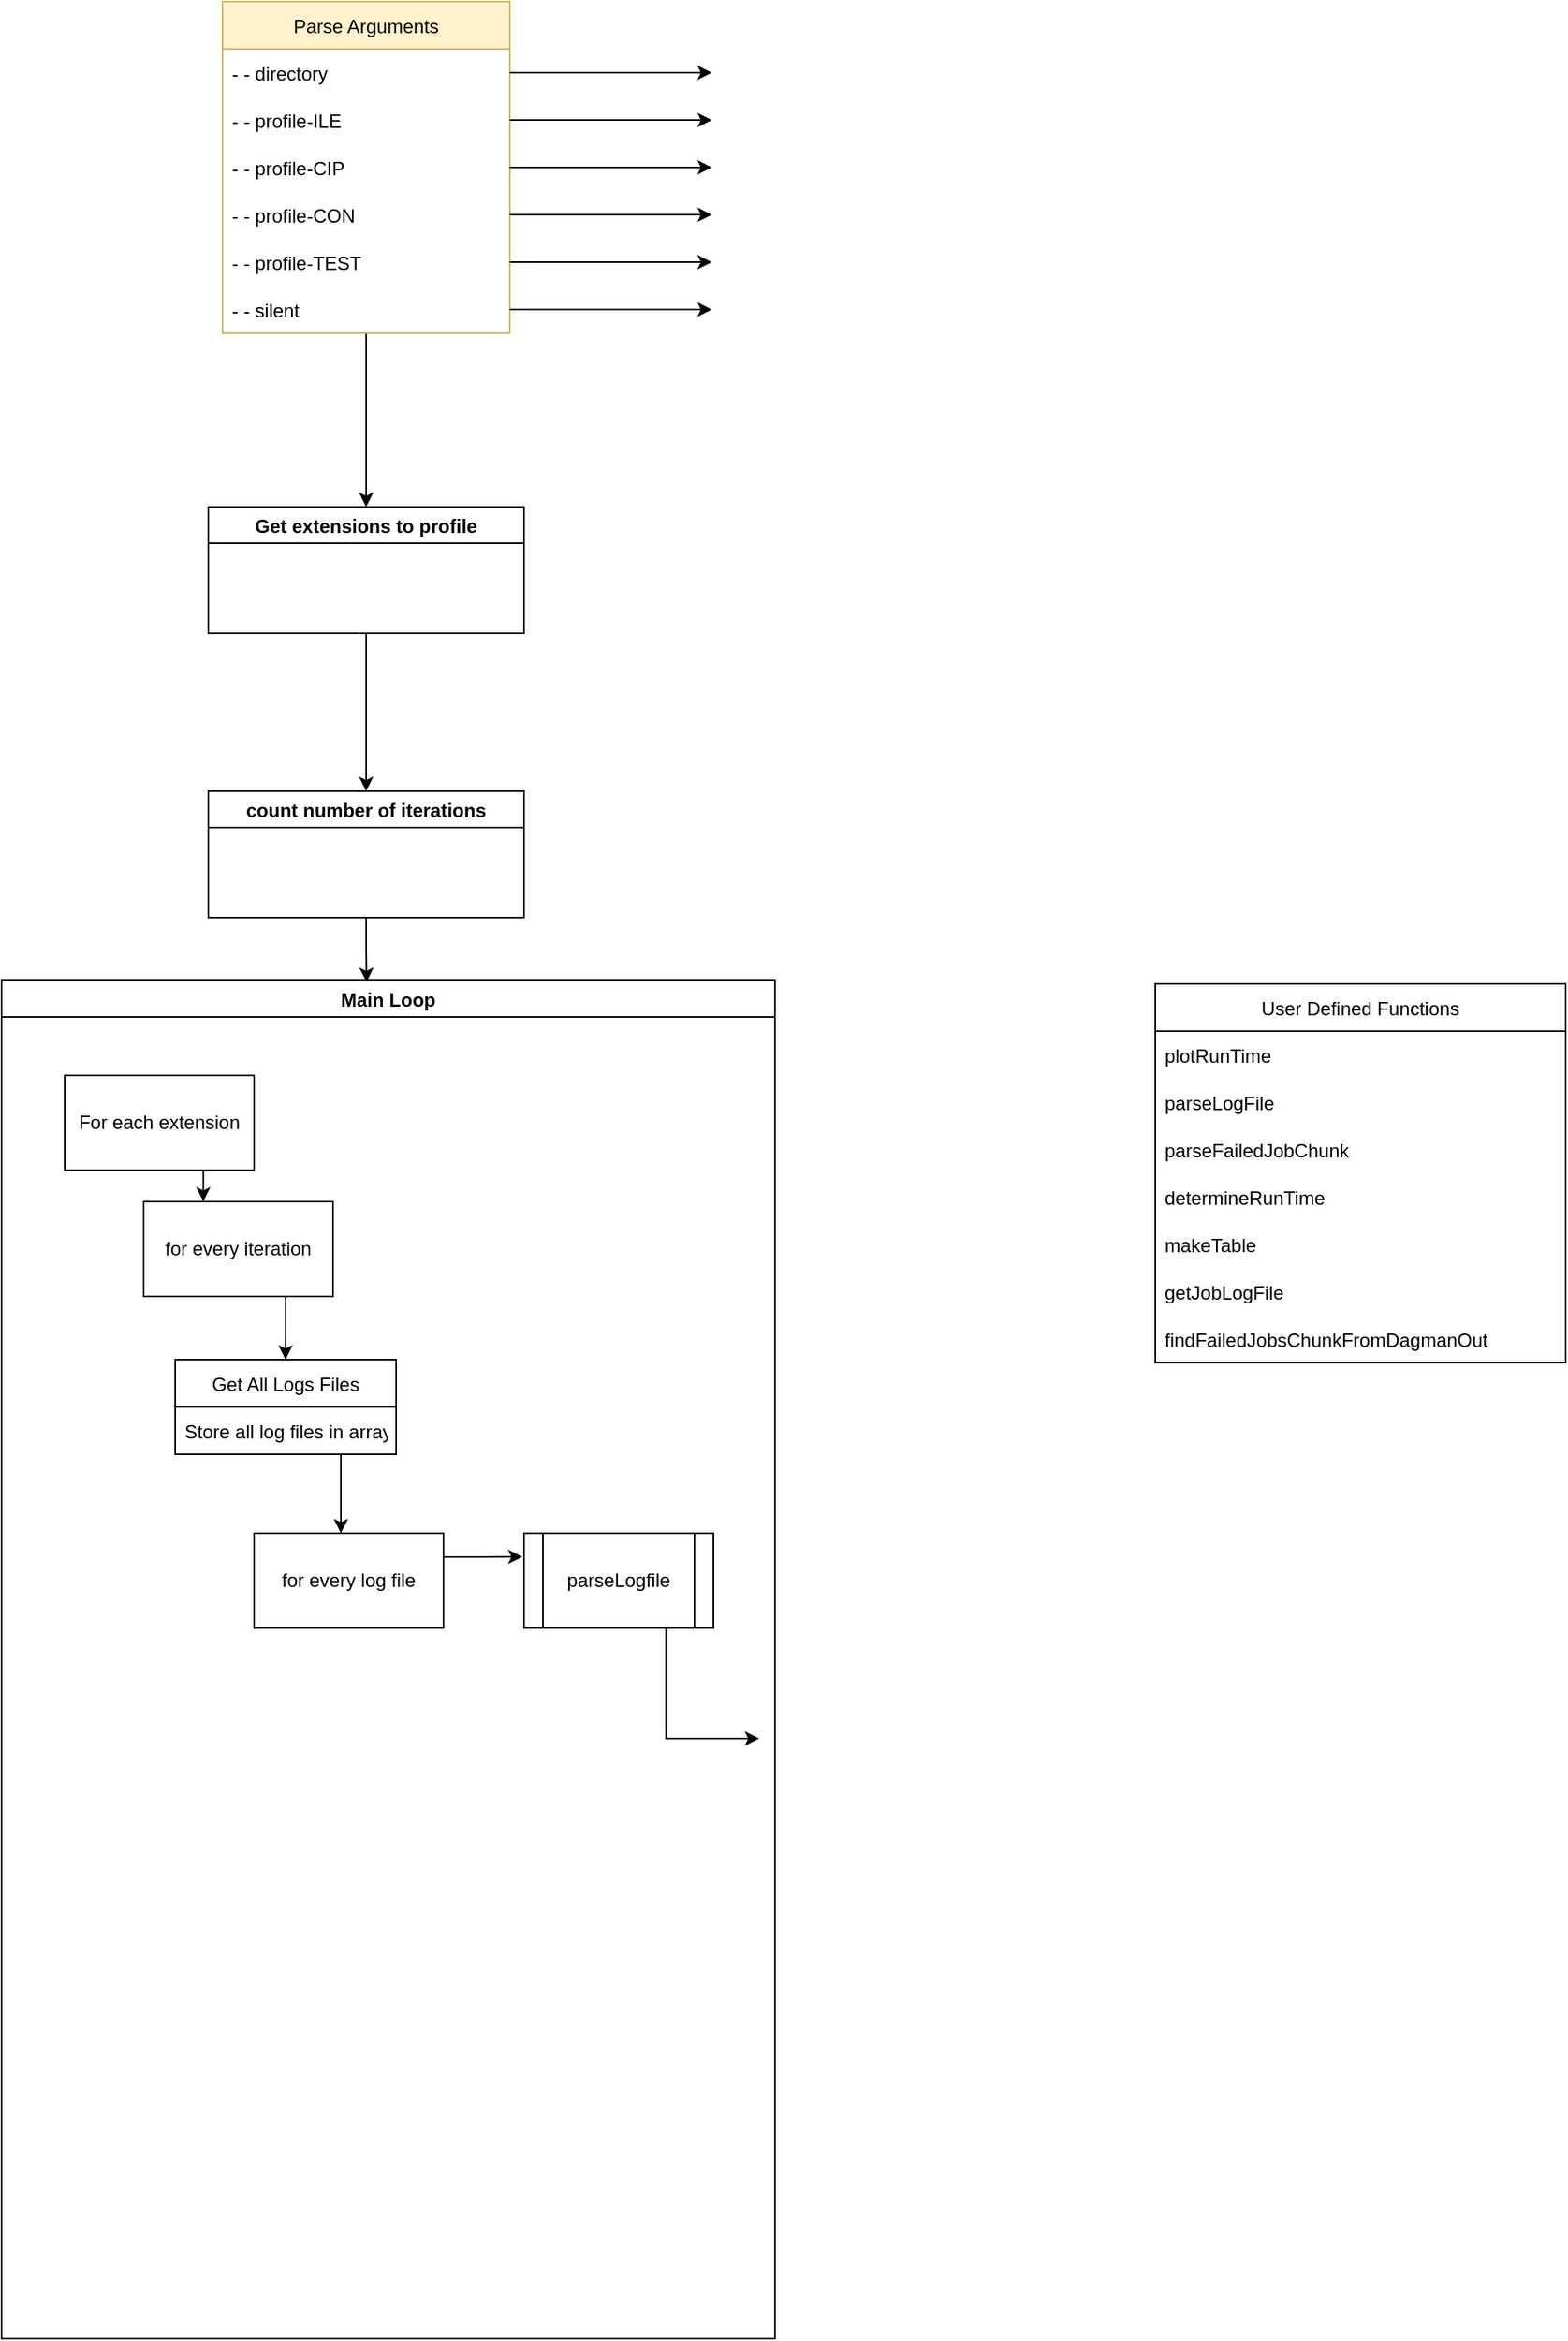 <mxfile version="16.5.6" type="github">
  <diagram id="el1U36p7zhVe5056gf_X" name="Page-1">
    <mxGraphModel dx="724" dy="851" grid="1" gridSize="10" guides="1" tooltips="1" connect="1" arrows="1" fold="1" page="1" pageScale="1" pageWidth="850" pageHeight="1100" math="0" shadow="0">
      <root>
        <mxCell id="0" />
        <mxCell id="1" parent="0" />
        <mxCell id="W2DuysxjR4uDY15PI-nn-50" style="edgeStyle=orthogonalEdgeStyle;rounded=0;orthogonalLoop=1;jettySize=auto;html=1;" parent="1" source="W2DuysxjR4uDY15PI-nn-23" edge="1">
          <mxGeometry relative="1" as="geometry">
            <mxPoint x="1311" y="370" as="targetPoint" />
          </mxGeometry>
        </mxCell>
        <mxCell id="W2DuysxjR4uDY15PI-nn-23" value="Parse Arguments" style="swimlane;fontStyle=0;childLayout=stackLayout;horizontal=1;startSize=30;horizontalStack=0;resizeParent=1;resizeParentMax=0;resizeLast=0;collapsible=1;marginBottom=0;fillColor=#fff2cc;strokeColor=#d6b656;" parent="1" vertex="1">
          <mxGeometry x="1220" y="50" width="182" height="210" as="geometry">
            <mxRectangle x="1220" y="50" width="50" height="30" as="alternateBounds" />
          </mxGeometry>
        </mxCell>
        <mxCell id="W2DuysxjR4uDY15PI-nn-24" value="- - directory" style="text;strokeColor=none;fillColor=none;align=left;verticalAlign=middle;spacingLeft=4;spacingRight=4;overflow=hidden;points=[[0,0.5],[1,0.5]];portConstraint=eastwest;rotatable=0;" parent="W2DuysxjR4uDY15PI-nn-23" vertex="1">
          <mxGeometry y="30" width="182" height="30" as="geometry" />
        </mxCell>
        <mxCell id="W2DuysxjR4uDY15PI-nn-25" value="- - profile-ILE" style="text;strokeColor=none;fillColor=none;align=left;verticalAlign=middle;spacingLeft=4;spacingRight=4;overflow=hidden;points=[[0,0.5],[1,0.5]];portConstraint=eastwest;rotatable=0;" parent="W2DuysxjR4uDY15PI-nn-23" vertex="1">
          <mxGeometry y="60" width="182" height="30" as="geometry" />
        </mxCell>
        <mxCell id="W2DuysxjR4uDY15PI-nn-26" value="- - profile-CIP" style="text;strokeColor=none;fillColor=none;align=left;verticalAlign=middle;spacingLeft=4;spacingRight=4;overflow=hidden;points=[[0,0.5],[1,0.5]];portConstraint=eastwest;rotatable=0;" parent="W2DuysxjR4uDY15PI-nn-23" vertex="1">
          <mxGeometry y="90" width="182" height="30" as="geometry" />
        </mxCell>
        <mxCell id="W2DuysxjR4uDY15PI-nn-28" value="- - profile-CON" style="text;strokeColor=none;fillColor=none;align=left;verticalAlign=middle;spacingLeft=4;spacingRight=4;overflow=hidden;points=[[0,0.5],[1,0.5]];portConstraint=eastwest;rotatable=0;" parent="W2DuysxjR4uDY15PI-nn-23" vertex="1">
          <mxGeometry y="120" width="182" height="30" as="geometry" />
        </mxCell>
        <mxCell id="W2DuysxjR4uDY15PI-nn-29" value="- - profile-TEST" style="text;strokeColor=none;fillColor=none;align=left;verticalAlign=middle;spacingLeft=4;spacingRight=4;overflow=hidden;points=[[0,0.5],[1,0.5]];portConstraint=eastwest;rotatable=0;" parent="W2DuysxjR4uDY15PI-nn-23" vertex="1">
          <mxGeometry y="150" width="182" height="30" as="geometry" />
        </mxCell>
        <mxCell id="W2DuysxjR4uDY15PI-nn-30" value="- - silent" style="text;strokeColor=none;fillColor=none;align=left;verticalAlign=middle;spacingLeft=4;spacingRight=4;overflow=hidden;points=[[0,0.5],[1,0.5]];portConstraint=eastwest;rotatable=0;" parent="W2DuysxjR4uDY15PI-nn-23" vertex="1">
          <mxGeometry y="180" width="182" height="30" as="geometry" />
        </mxCell>
        <mxCell id="W2DuysxjR4uDY15PI-nn-39" style="edgeStyle=orthogonalEdgeStyle;rounded=0;orthogonalLoop=1;jettySize=auto;html=1;" parent="1" source="W2DuysxjR4uDY15PI-nn-24" edge="1">
          <mxGeometry relative="1" as="geometry">
            <mxPoint x="1530" y="95" as="targetPoint" />
          </mxGeometry>
        </mxCell>
        <mxCell id="W2DuysxjR4uDY15PI-nn-40" style="edgeStyle=orthogonalEdgeStyle;rounded=0;orthogonalLoop=1;jettySize=auto;html=1;" parent="1" source="W2DuysxjR4uDY15PI-nn-25" edge="1">
          <mxGeometry relative="1" as="geometry">
            <mxPoint x="1530" y="125" as="targetPoint" />
          </mxGeometry>
        </mxCell>
        <mxCell id="W2DuysxjR4uDY15PI-nn-41" style="edgeStyle=orthogonalEdgeStyle;rounded=0;orthogonalLoop=1;jettySize=auto;html=1;" parent="1" source="W2DuysxjR4uDY15PI-nn-26" edge="1">
          <mxGeometry relative="1" as="geometry">
            <mxPoint x="1530" y="155" as="targetPoint" />
          </mxGeometry>
        </mxCell>
        <mxCell id="W2DuysxjR4uDY15PI-nn-42" style="edgeStyle=orthogonalEdgeStyle;rounded=0;orthogonalLoop=1;jettySize=auto;html=1;" parent="1" source="W2DuysxjR4uDY15PI-nn-28" edge="1">
          <mxGeometry relative="1" as="geometry">
            <mxPoint x="1530" y="185" as="targetPoint" />
          </mxGeometry>
        </mxCell>
        <mxCell id="W2DuysxjR4uDY15PI-nn-43" style="edgeStyle=orthogonalEdgeStyle;rounded=0;orthogonalLoop=1;jettySize=auto;html=1;" parent="1" source="W2DuysxjR4uDY15PI-nn-29" edge="1">
          <mxGeometry relative="1" as="geometry">
            <mxPoint x="1530" y="215" as="targetPoint" />
          </mxGeometry>
        </mxCell>
        <mxCell id="W2DuysxjR4uDY15PI-nn-44" style="edgeStyle=orthogonalEdgeStyle;rounded=0;orthogonalLoop=1;jettySize=auto;html=1;" parent="1" source="W2DuysxjR4uDY15PI-nn-30" edge="1">
          <mxGeometry relative="1" as="geometry">
            <mxPoint x="1530" y="245" as="targetPoint" />
          </mxGeometry>
        </mxCell>
        <mxCell id="W2DuysxjR4uDY15PI-nn-52" style="edgeStyle=orthogonalEdgeStyle;rounded=0;orthogonalLoop=1;jettySize=auto;html=1;" parent="1" source="W2DuysxjR4uDY15PI-nn-51" edge="1">
          <mxGeometry relative="1" as="geometry">
            <mxPoint x="1311" y="550" as="targetPoint" />
          </mxGeometry>
        </mxCell>
        <mxCell id="W2DuysxjR4uDY15PI-nn-51" value="Get extensions to profile" style="swimlane;" parent="1" vertex="1">
          <mxGeometry x="1211" y="370" width="200" height="80" as="geometry" />
        </mxCell>
        <mxCell id="W2DuysxjR4uDY15PI-nn-58" style="edgeStyle=orthogonalEdgeStyle;rounded=0;orthogonalLoop=1;jettySize=auto;html=1;exitX=0.5;exitY=1;exitDx=0;exitDy=0;entryX=0.472;entryY=0.001;entryDx=0;entryDy=0;entryPerimeter=0;" parent="1" source="W2DuysxjR4uDY15PI-nn-53" target="W2DuysxjR4uDY15PI-nn-54" edge="1">
          <mxGeometry relative="1" as="geometry" />
        </mxCell>
        <mxCell id="W2DuysxjR4uDY15PI-nn-53" value="count number of iterations" style="swimlane;" parent="1" vertex="1">
          <mxGeometry x="1211" y="550" width="200" height="80" as="geometry">
            <mxRectangle x="1211" y="550" width="180" height="23" as="alternateBounds" />
          </mxGeometry>
        </mxCell>
        <mxCell id="W2DuysxjR4uDY15PI-nn-54" value="Main Loop" style="swimlane;startSize=23;" parent="1" vertex="1">
          <mxGeometry x="1080" y="670" width="490" height="860" as="geometry" />
        </mxCell>
        <mxCell id="W2DuysxjR4uDY15PI-nn-59" style="edgeStyle=orthogonalEdgeStyle;rounded=0;orthogonalLoop=1;jettySize=auto;html=1;exitX=0.75;exitY=1;exitDx=0;exitDy=0;entryX=0.315;entryY=-0.003;entryDx=0;entryDy=0;entryPerimeter=0;" parent="W2DuysxjR4uDY15PI-nn-54" source="W2DuysxjR4uDY15PI-nn-55" target="W2DuysxjR4uDY15PI-nn-57" edge="1">
          <mxGeometry relative="1" as="geometry" />
        </mxCell>
        <mxCell id="W2DuysxjR4uDY15PI-nn-55" value="For each extension" style="whiteSpace=wrap;html=1;" parent="W2DuysxjR4uDY15PI-nn-54" vertex="1">
          <mxGeometry x="40" y="60" width="120" height="60" as="geometry" />
        </mxCell>
        <mxCell id="W2DuysxjR4uDY15PI-nn-57" value="for every iteration" style="whiteSpace=wrap;html=1;" parent="W2DuysxjR4uDY15PI-nn-54" vertex="1">
          <mxGeometry x="90" y="140" width="120" height="60" as="geometry" />
        </mxCell>
        <mxCell id="W2DuysxjR4uDY15PI-nn-61" value="Get All Logs Files" style="swimlane;fontStyle=0;childLayout=stackLayout;horizontal=1;startSize=30;horizontalStack=0;resizeParent=1;resizeParentMax=0;resizeLast=0;collapsible=1;marginBottom=0;" parent="W2DuysxjR4uDY15PI-nn-54" vertex="1">
          <mxGeometry x="110" y="240" width="140" height="60" as="geometry" />
        </mxCell>
        <mxCell id="W2DuysxjR4uDY15PI-nn-62" value="Store all log files in array" style="text;strokeColor=none;fillColor=none;align=left;verticalAlign=middle;spacingLeft=4;spacingRight=4;overflow=hidden;points=[[0,0.5],[1,0.5]];portConstraint=eastwest;rotatable=0;" parent="W2DuysxjR4uDY15PI-nn-61" vertex="1">
          <mxGeometry y="30" width="140" height="30" as="geometry" />
        </mxCell>
        <mxCell id="W2DuysxjR4uDY15PI-nn-66" value="for every log file" style="whiteSpace=wrap;html=1;" parent="W2DuysxjR4uDY15PI-nn-54" vertex="1">
          <mxGeometry x="160" y="350" width="120" height="60" as="geometry" />
        </mxCell>
        <mxCell id="W2DuysxjR4uDY15PI-nn-71" value="parseLogfile" style="shape=process;whiteSpace=wrap;html=1;backgroundOutline=1;" parent="W2DuysxjR4uDY15PI-nn-54" vertex="1">
          <mxGeometry x="331" y="350" width="120" height="60" as="geometry" />
        </mxCell>
        <mxCell id="W2DuysxjR4uDY15PI-nn-60" style="edgeStyle=orthogonalEdgeStyle;rounded=0;orthogonalLoop=1;jettySize=auto;html=1;exitX=0.75;exitY=1;exitDx=0;exitDy=0;" parent="1" source="W2DuysxjR4uDY15PI-nn-57" edge="1">
          <mxGeometry relative="1" as="geometry">
            <mxPoint x="1259.907" y="910" as="targetPoint" />
          </mxGeometry>
        </mxCell>
        <mxCell id="W2DuysxjR4uDY15PI-nn-65" style="edgeStyle=orthogonalEdgeStyle;rounded=0;orthogonalLoop=1;jettySize=auto;html=1;exitX=0.75;exitY=1;exitDx=0;exitDy=0;" parent="1" source="W2DuysxjR4uDY15PI-nn-61" edge="1">
          <mxGeometry relative="1" as="geometry">
            <mxPoint x="1295" y="1020" as="targetPoint" />
          </mxGeometry>
        </mxCell>
        <mxCell id="W2DuysxjR4uDY15PI-nn-67" style="edgeStyle=orthogonalEdgeStyle;rounded=0;orthogonalLoop=1;jettySize=auto;html=1;exitX=1;exitY=0.25;exitDx=0;exitDy=0;" parent="1" source="W2DuysxjR4uDY15PI-nn-66" edge="1">
          <mxGeometry relative="1" as="geometry">
            <mxPoint x="1410" y="1034.889" as="targetPoint" />
          </mxGeometry>
        </mxCell>
        <mxCell id="W2DuysxjR4uDY15PI-nn-73" value="User Defined Functions" style="swimlane;fontStyle=0;childLayout=stackLayout;horizontal=1;startSize=30;horizontalStack=0;resizeParent=1;resizeParentMax=0;resizeLast=0;collapsible=1;marginBottom=0;" parent="1" vertex="1">
          <mxGeometry x="1811" y="672" width="260" height="240" as="geometry" />
        </mxCell>
        <mxCell id="W2DuysxjR4uDY15PI-nn-74" value="plotRunTime" style="text;strokeColor=none;fillColor=none;align=left;verticalAlign=middle;spacingLeft=4;spacingRight=4;overflow=hidden;points=[[0,0.5],[1,0.5]];portConstraint=eastwest;rotatable=0;" parent="W2DuysxjR4uDY15PI-nn-73" vertex="1">
          <mxGeometry y="30" width="260" height="30" as="geometry" />
        </mxCell>
        <mxCell id="W2DuysxjR4uDY15PI-nn-75" value="parseLogFile" style="text;strokeColor=none;fillColor=none;align=left;verticalAlign=middle;spacingLeft=4;spacingRight=4;overflow=hidden;points=[[0,0.5],[1,0.5]];portConstraint=eastwest;rotatable=0;" parent="W2DuysxjR4uDY15PI-nn-73" vertex="1">
          <mxGeometry y="60" width="260" height="30" as="geometry" />
        </mxCell>
        <mxCell id="W2DuysxjR4uDY15PI-nn-76" value="parseFailedJobChunk" style="text;strokeColor=none;fillColor=none;align=left;verticalAlign=middle;spacingLeft=4;spacingRight=4;overflow=hidden;points=[[0,0.5],[1,0.5]];portConstraint=eastwest;rotatable=0;" parent="W2DuysxjR4uDY15PI-nn-73" vertex="1">
          <mxGeometry y="90" width="260" height="30" as="geometry" />
        </mxCell>
        <mxCell id="Zr_DOouq1NsPhkWcnJbG-4" value="determineRunTime" style="text;strokeColor=none;fillColor=none;align=left;verticalAlign=middle;spacingLeft=4;spacingRight=4;overflow=hidden;points=[[0,0.5],[1,0.5]];portConstraint=eastwest;rotatable=0;" vertex="1" parent="W2DuysxjR4uDY15PI-nn-73">
          <mxGeometry y="120" width="260" height="30" as="geometry" />
        </mxCell>
        <mxCell id="Zr_DOouq1NsPhkWcnJbG-3" value="makeTable" style="text;strokeColor=none;fillColor=none;align=left;verticalAlign=middle;spacingLeft=4;spacingRight=4;overflow=hidden;points=[[0,0.5],[1,0.5]];portConstraint=eastwest;rotatable=0;" vertex="1" parent="W2DuysxjR4uDY15PI-nn-73">
          <mxGeometry y="150" width="260" height="30" as="geometry" />
        </mxCell>
        <mxCell id="Zr_DOouq1NsPhkWcnJbG-2" value="getJobLogFile" style="text;strokeColor=none;fillColor=none;align=left;verticalAlign=middle;spacingLeft=4;spacingRight=4;overflow=hidden;points=[[0,0.5],[1,0.5]];portConstraint=eastwest;rotatable=0;" vertex="1" parent="W2DuysxjR4uDY15PI-nn-73">
          <mxGeometry y="180" width="260" height="30" as="geometry" />
        </mxCell>
        <mxCell id="Zr_DOouq1NsPhkWcnJbG-1" value="findFailedJobsChunkFromDagmanOut" style="text;strokeColor=none;fillColor=none;align=left;verticalAlign=middle;spacingLeft=4;spacingRight=4;overflow=hidden;points=[[0,0.5],[1,0.5]];portConstraint=eastwest;rotatable=0;" vertex="1" parent="W2DuysxjR4uDY15PI-nn-73">
          <mxGeometry y="210" width="260" height="30" as="geometry" />
        </mxCell>
        <mxCell id="Zr_DOouq1NsPhkWcnJbG-5" style="edgeStyle=orthogonalEdgeStyle;rounded=0;orthogonalLoop=1;jettySize=auto;html=1;exitX=0.75;exitY=1;exitDx=0;exitDy=0;" edge="1" parent="1" source="W2DuysxjR4uDY15PI-nn-71">
          <mxGeometry relative="1" as="geometry">
            <mxPoint x="1560" y="1150" as="targetPoint" />
            <Array as="points">
              <mxPoint x="1501" y="1150" />
              <mxPoint x="1540" y="1150" />
            </Array>
          </mxGeometry>
        </mxCell>
      </root>
    </mxGraphModel>
  </diagram>
</mxfile>
